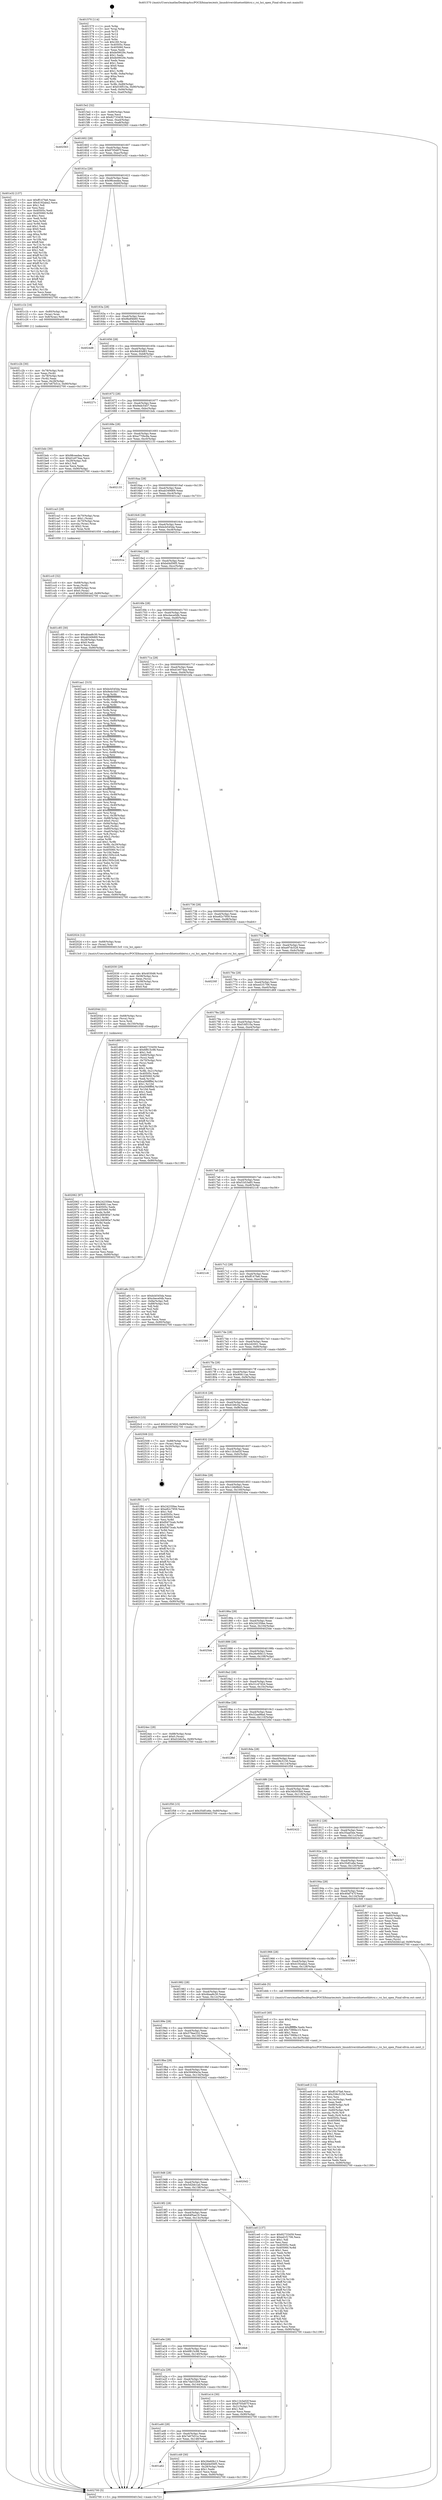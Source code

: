 digraph "0x401570" {
  label = "0x401570 (/mnt/c/Users/mathe/Desktop/tcc/POCII/binaries/extr_linuxdriversbluetoothbtrsi.c_rsi_hci_open_Final-ollvm.out::main(0))"
  labelloc = "t"
  node[shape=record]

  Entry [label="",width=0.3,height=0.3,shape=circle,fillcolor=black,style=filled]
  "0x4015e2" [label="{
     0x4015e2 [32]\l
     | [instrs]\l
     &nbsp;&nbsp;0x4015e2 \<+6\>: mov -0x90(%rbp),%eax\l
     &nbsp;&nbsp;0x4015e8 \<+2\>: mov %eax,%ecx\l
     &nbsp;&nbsp;0x4015ea \<+6\>: sub $0x82733459,%ecx\l
     &nbsp;&nbsp;0x4015f0 \<+6\>: mov %eax,-0xa4(%rbp)\l
     &nbsp;&nbsp;0x4015f6 \<+6\>: mov %ecx,-0xa8(%rbp)\l
     &nbsp;&nbsp;0x4015fc \<+6\>: je 0000000000402563 \<main+0xff3\>\l
  }"]
  "0x402563" [label="{
     0x402563\l
  }", style=dashed]
  "0x401602" [label="{
     0x401602 [28]\l
     | [instrs]\l
     &nbsp;&nbsp;0x401602 \<+5\>: jmp 0000000000401607 \<main+0x97\>\l
     &nbsp;&nbsp;0x401607 \<+6\>: mov -0xa4(%rbp),%eax\l
     &nbsp;&nbsp;0x40160d \<+5\>: sub $0x8705d07f,%eax\l
     &nbsp;&nbsp;0x401612 \<+6\>: mov %eax,-0xac(%rbp)\l
     &nbsp;&nbsp;0x401618 \<+6\>: je 0000000000401e32 \<main+0x8c2\>\l
  }"]
  Exit [label="",width=0.3,height=0.3,shape=circle,fillcolor=black,style=filled,peripheries=2]
  "0x401e32" [label="{
     0x401e32 [137]\l
     | [instrs]\l
     &nbsp;&nbsp;0x401e32 \<+5\>: mov $0xff147fa6,%eax\l
     &nbsp;&nbsp;0x401e37 \<+5\>: mov $0x4192aba2,%ecx\l
     &nbsp;&nbsp;0x401e3c \<+2\>: mov $0x1,%dl\l
     &nbsp;&nbsp;0x401e3e \<+2\>: xor %esi,%esi\l
     &nbsp;&nbsp;0x401e40 \<+7\>: mov 0x40505c,%edi\l
     &nbsp;&nbsp;0x401e47 \<+8\>: mov 0x405060,%r8d\l
     &nbsp;&nbsp;0x401e4f \<+3\>: sub $0x1,%esi\l
     &nbsp;&nbsp;0x401e52 \<+3\>: mov %edi,%r9d\l
     &nbsp;&nbsp;0x401e55 \<+3\>: add %esi,%r9d\l
     &nbsp;&nbsp;0x401e58 \<+4\>: imul %r9d,%edi\l
     &nbsp;&nbsp;0x401e5c \<+3\>: and $0x1,%edi\l
     &nbsp;&nbsp;0x401e5f \<+3\>: cmp $0x0,%edi\l
     &nbsp;&nbsp;0x401e62 \<+4\>: sete %r10b\l
     &nbsp;&nbsp;0x401e66 \<+4\>: cmp $0xa,%r8d\l
     &nbsp;&nbsp;0x401e6a \<+4\>: setl %r11b\l
     &nbsp;&nbsp;0x401e6e \<+3\>: mov %r10b,%bl\l
     &nbsp;&nbsp;0x401e71 \<+3\>: xor $0xff,%bl\l
     &nbsp;&nbsp;0x401e74 \<+3\>: mov %r11b,%r14b\l
     &nbsp;&nbsp;0x401e77 \<+4\>: xor $0xff,%r14b\l
     &nbsp;&nbsp;0x401e7b \<+3\>: xor $0x1,%dl\l
     &nbsp;&nbsp;0x401e7e \<+3\>: mov %bl,%r15b\l
     &nbsp;&nbsp;0x401e81 \<+4\>: and $0xff,%r15b\l
     &nbsp;&nbsp;0x401e85 \<+3\>: and %dl,%r10b\l
     &nbsp;&nbsp;0x401e88 \<+3\>: mov %r14b,%r12b\l
     &nbsp;&nbsp;0x401e8b \<+4\>: and $0xff,%r12b\l
     &nbsp;&nbsp;0x401e8f \<+3\>: and %dl,%r11b\l
     &nbsp;&nbsp;0x401e92 \<+3\>: or %r10b,%r15b\l
     &nbsp;&nbsp;0x401e95 \<+3\>: or %r11b,%r12b\l
     &nbsp;&nbsp;0x401e98 \<+3\>: xor %r12b,%r15b\l
     &nbsp;&nbsp;0x401e9b \<+3\>: or %r14b,%bl\l
     &nbsp;&nbsp;0x401e9e \<+3\>: xor $0xff,%bl\l
     &nbsp;&nbsp;0x401ea1 \<+3\>: or $0x1,%dl\l
     &nbsp;&nbsp;0x401ea4 \<+2\>: and %dl,%bl\l
     &nbsp;&nbsp;0x401ea6 \<+3\>: or %bl,%r15b\l
     &nbsp;&nbsp;0x401ea9 \<+4\>: test $0x1,%r15b\l
     &nbsp;&nbsp;0x401ead \<+3\>: cmovne %ecx,%eax\l
     &nbsp;&nbsp;0x401eb0 \<+6\>: mov %eax,-0x90(%rbp)\l
     &nbsp;&nbsp;0x401eb6 \<+5\>: jmp 0000000000402700 \<main+0x1190\>\l
  }"]
  "0x40161e" [label="{
     0x40161e [28]\l
     | [instrs]\l
     &nbsp;&nbsp;0x40161e \<+5\>: jmp 0000000000401623 \<main+0xb3\>\l
     &nbsp;&nbsp;0x401623 \<+6\>: mov -0xa4(%rbp),%eax\l
     &nbsp;&nbsp;0x401629 \<+5\>: sub $0x98ceedea,%eax\l
     &nbsp;&nbsp;0x40162e \<+6\>: mov %eax,-0xb0(%rbp)\l
     &nbsp;&nbsp;0x401634 \<+6\>: je 0000000000401c1b \<main+0x6ab\>\l
  }"]
  "0x402062" [label="{
     0x402062 [97]\l
     | [instrs]\l
     &nbsp;&nbsp;0x402062 \<+5\>: mov $0x24235fee,%eax\l
     &nbsp;&nbsp;0x402067 \<+5\>: mov $0x90811aa,%esi\l
     &nbsp;&nbsp;0x40206c \<+7\>: mov 0x40505c,%edx\l
     &nbsp;&nbsp;0x402073 \<+8\>: mov 0x405060,%r8d\l
     &nbsp;&nbsp;0x40207b \<+3\>: mov %edx,%r9d\l
     &nbsp;&nbsp;0x40207e \<+7\>: sub $0x268585e7,%r9d\l
     &nbsp;&nbsp;0x402085 \<+4\>: sub $0x1,%r9d\l
     &nbsp;&nbsp;0x402089 \<+7\>: add $0x268585e7,%r9d\l
     &nbsp;&nbsp;0x402090 \<+4\>: imul %r9d,%edx\l
     &nbsp;&nbsp;0x402094 \<+3\>: and $0x1,%edx\l
     &nbsp;&nbsp;0x402097 \<+3\>: cmp $0x0,%edx\l
     &nbsp;&nbsp;0x40209a \<+4\>: sete %r10b\l
     &nbsp;&nbsp;0x40209e \<+4\>: cmp $0xa,%r8d\l
     &nbsp;&nbsp;0x4020a2 \<+4\>: setl %r11b\l
     &nbsp;&nbsp;0x4020a6 \<+3\>: mov %r10b,%bl\l
     &nbsp;&nbsp;0x4020a9 \<+3\>: and %r11b,%bl\l
     &nbsp;&nbsp;0x4020ac \<+3\>: xor %r11b,%r10b\l
     &nbsp;&nbsp;0x4020af \<+3\>: or %r10b,%bl\l
     &nbsp;&nbsp;0x4020b2 \<+3\>: test $0x1,%bl\l
     &nbsp;&nbsp;0x4020b5 \<+3\>: cmovne %esi,%eax\l
     &nbsp;&nbsp;0x4020b8 \<+6\>: mov %eax,-0x90(%rbp)\l
     &nbsp;&nbsp;0x4020be \<+5\>: jmp 0000000000402700 \<main+0x1190\>\l
  }"]
  "0x401c1b" [label="{
     0x401c1b [16]\l
     | [instrs]\l
     &nbsp;&nbsp;0x401c1b \<+4\>: mov -0x80(%rbp),%rax\l
     &nbsp;&nbsp;0x401c1f \<+3\>: mov (%rax),%rax\l
     &nbsp;&nbsp;0x401c22 \<+4\>: mov 0x8(%rax),%rdi\l
     &nbsp;&nbsp;0x401c26 \<+5\>: call 0000000000401060 \<atoi@plt\>\l
     | [calls]\l
     &nbsp;&nbsp;0x401060 \{1\} (unknown)\l
  }"]
  "0x40163a" [label="{
     0x40163a [28]\l
     | [instrs]\l
     &nbsp;&nbsp;0x40163a \<+5\>: jmp 000000000040163f \<main+0xcf\>\l
     &nbsp;&nbsp;0x40163f \<+6\>: mov -0xa4(%rbp),%eax\l
     &nbsp;&nbsp;0x401645 \<+5\>: sub $0x9bdf4b60,%eax\l
     &nbsp;&nbsp;0x40164a \<+6\>: mov %eax,-0xb4(%rbp)\l
     &nbsp;&nbsp;0x401650 \<+6\>: je 00000000004024d8 \<main+0xf68\>\l
  }"]
  "0x40204d" [label="{
     0x40204d [21]\l
     | [instrs]\l
     &nbsp;&nbsp;0x40204d \<+4\>: mov -0x68(%rbp),%rcx\l
     &nbsp;&nbsp;0x402051 \<+3\>: mov (%rcx),%rcx\l
     &nbsp;&nbsp;0x402054 \<+3\>: mov %rcx,%rdi\l
     &nbsp;&nbsp;0x402057 \<+6\>: mov %eax,-0x150(%rbp)\l
     &nbsp;&nbsp;0x40205d \<+5\>: call 0000000000401030 \<free@plt\>\l
     | [calls]\l
     &nbsp;&nbsp;0x401030 \{1\} (unknown)\l
  }"]
  "0x4024d8" [label="{
     0x4024d8\l
  }", style=dashed]
  "0x401656" [label="{
     0x401656 [28]\l
     | [instrs]\l
     &nbsp;&nbsp;0x401656 \<+5\>: jmp 000000000040165b \<main+0xeb\>\l
     &nbsp;&nbsp;0x40165b \<+6\>: mov -0xa4(%rbp),%eax\l
     &nbsp;&nbsp;0x401661 \<+5\>: sub $0x9dc83d83,%eax\l
     &nbsp;&nbsp;0x401666 \<+6\>: mov %eax,-0xb8(%rbp)\l
     &nbsp;&nbsp;0x40166c \<+6\>: je 000000000040227c \<main+0xd0c\>\l
  }"]
  "0x402030" [label="{
     0x402030 [29]\l
     | [instrs]\l
     &nbsp;&nbsp;0x402030 \<+10\>: movabs $0x4030d6,%rdi\l
     &nbsp;&nbsp;0x40203a \<+4\>: mov -0x58(%rbp),%rcx\l
     &nbsp;&nbsp;0x40203e \<+2\>: mov %eax,(%rcx)\l
     &nbsp;&nbsp;0x402040 \<+4\>: mov -0x58(%rbp),%rcx\l
     &nbsp;&nbsp;0x402044 \<+2\>: mov (%rcx),%esi\l
     &nbsp;&nbsp;0x402046 \<+2\>: mov $0x0,%al\l
     &nbsp;&nbsp;0x402048 \<+5\>: call 0000000000401040 \<printf@plt\>\l
     | [calls]\l
     &nbsp;&nbsp;0x401040 \{1\} (unknown)\l
  }"]
  "0x40227c" [label="{
     0x40227c\l
  }", style=dashed]
  "0x401672" [label="{
     0x401672 [28]\l
     | [instrs]\l
     &nbsp;&nbsp;0x401672 \<+5\>: jmp 0000000000401677 \<main+0x107\>\l
     &nbsp;&nbsp;0x401677 \<+6\>: mov -0xa4(%rbp),%eax\l
     &nbsp;&nbsp;0x40167d \<+5\>: sub $0x9edc5457,%eax\l
     &nbsp;&nbsp;0x401682 \<+6\>: mov %eax,-0xbc(%rbp)\l
     &nbsp;&nbsp;0x401688 \<+6\>: je 0000000000401bdc \<main+0x66c\>\l
  }"]
  "0x401ee8" [label="{
     0x401ee8 [112]\l
     | [instrs]\l
     &nbsp;&nbsp;0x401ee8 \<+5\>: mov $0xff147fa6,%ecx\l
     &nbsp;&nbsp;0x401eed \<+5\>: mov $0x338c5150,%edx\l
     &nbsp;&nbsp;0x401ef2 \<+2\>: xor %esi,%esi\l
     &nbsp;&nbsp;0x401ef4 \<+6\>: mov -0x14c(%rbp),%edi\l
     &nbsp;&nbsp;0x401efa \<+3\>: imul %eax,%edi\l
     &nbsp;&nbsp;0x401efd \<+4\>: mov -0x68(%rbp),%r8\l
     &nbsp;&nbsp;0x401f01 \<+3\>: mov (%r8),%r8\l
     &nbsp;&nbsp;0x401f04 \<+4\>: mov -0x60(%rbp),%r9\l
     &nbsp;&nbsp;0x401f08 \<+3\>: movslq (%r9),%r9\l
     &nbsp;&nbsp;0x401f0b \<+4\>: mov %edi,(%r8,%r9,4)\l
     &nbsp;&nbsp;0x401f0f \<+7\>: mov 0x40505c,%eax\l
     &nbsp;&nbsp;0x401f16 \<+7\>: mov 0x405060,%edi\l
     &nbsp;&nbsp;0x401f1d \<+3\>: sub $0x1,%esi\l
     &nbsp;&nbsp;0x401f20 \<+3\>: mov %eax,%r10d\l
     &nbsp;&nbsp;0x401f23 \<+3\>: add %esi,%r10d\l
     &nbsp;&nbsp;0x401f26 \<+4\>: imul %r10d,%eax\l
     &nbsp;&nbsp;0x401f2a \<+3\>: and $0x1,%eax\l
     &nbsp;&nbsp;0x401f2d \<+3\>: cmp $0x0,%eax\l
     &nbsp;&nbsp;0x401f30 \<+4\>: sete %r11b\l
     &nbsp;&nbsp;0x401f34 \<+3\>: cmp $0xa,%edi\l
     &nbsp;&nbsp;0x401f37 \<+3\>: setl %bl\l
     &nbsp;&nbsp;0x401f3a \<+3\>: mov %r11b,%r14b\l
     &nbsp;&nbsp;0x401f3d \<+3\>: and %bl,%r14b\l
     &nbsp;&nbsp;0x401f40 \<+3\>: xor %bl,%r11b\l
     &nbsp;&nbsp;0x401f43 \<+3\>: or %r11b,%r14b\l
     &nbsp;&nbsp;0x401f46 \<+4\>: test $0x1,%r14b\l
     &nbsp;&nbsp;0x401f4a \<+3\>: cmovne %edx,%ecx\l
     &nbsp;&nbsp;0x401f4d \<+6\>: mov %ecx,-0x90(%rbp)\l
     &nbsp;&nbsp;0x401f53 \<+5\>: jmp 0000000000402700 \<main+0x1190\>\l
  }"]
  "0x401bdc" [label="{
     0x401bdc [30]\l
     | [instrs]\l
     &nbsp;&nbsp;0x401bdc \<+5\>: mov $0x98ceedea,%eax\l
     &nbsp;&nbsp;0x401be1 \<+5\>: mov $0xd1e074aa,%ecx\l
     &nbsp;&nbsp;0x401be6 \<+3\>: mov -0x29(%rbp),%dl\l
     &nbsp;&nbsp;0x401be9 \<+3\>: test $0x1,%dl\l
     &nbsp;&nbsp;0x401bec \<+3\>: cmovne %ecx,%eax\l
     &nbsp;&nbsp;0x401bef \<+6\>: mov %eax,-0x90(%rbp)\l
     &nbsp;&nbsp;0x401bf5 \<+5\>: jmp 0000000000402700 \<main+0x1190\>\l
  }"]
  "0x40168e" [label="{
     0x40168e [28]\l
     | [instrs]\l
     &nbsp;&nbsp;0x40168e \<+5\>: jmp 0000000000401693 \<main+0x123\>\l
     &nbsp;&nbsp;0x401693 \<+6\>: mov -0xa4(%rbp),%eax\l
     &nbsp;&nbsp;0x401699 \<+5\>: sub $0xa770bc8a,%eax\l
     &nbsp;&nbsp;0x40169e \<+6\>: mov %eax,-0xc0(%rbp)\l
     &nbsp;&nbsp;0x4016a4 \<+6\>: je 0000000000402133 \<main+0xbc3\>\l
  }"]
  "0x401ec0" [label="{
     0x401ec0 [40]\l
     | [instrs]\l
     &nbsp;&nbsp;0x401ec0 \<+5\>: mov $0x2,%ecx\l
     &nbsp;&nbsp;0x401ec5 \<+1\>: cltd\l
     &nbsp;&nbsp;0x401ec6 \<+2\>: idiv %ecx\l
     &nbsp;&nbsp;0x401ec8 \<+6\>: imul $0xfffffffe,%edx,%ecx\l
     &nbsp;&nbsp;0x401ece \<+6\>: add $0x7390bc15,%ecx\l
     &nbsp;&nbsp;0x401ed4 \<+3\>: add $0x1,%ecx\l
     &nbsp;&nbsp;0x401ed7 \<+6\>: sub $0x7390bc15,%ecx\l
     &nbsp;&nbsp;0x401edd \<+6\>: mov %ecx,-0x14c(%rbp)\l
     &nbsp;&nbsp;0x401ee3 \<+5\>: call 0000000000401160 \<next_i\>\l
     | [calls]\l
     &nbsp;&nbsp;0x401160 \{1\} (/mnt/c/Users/mathe/Desktop/tcc/POCII/binaries/extr_linuxdriversbluetoothbtrsi.c_rsi_hci_open_Final-ollvm.out::next_i)\l
  }"]
  "0x402133" [label="{
     0x402133\l
  }", style=dashed]
  "0x4016aa" [label="{
     0x4016aa [28]\l
     | [instrs]\l
     &nbsp;&nbsp;0x4016aa \<+5\>: jmp 00000000004016af \<main+0x13f\>\l
     &nbsp;&nbsp;0x4016af \<+6\>: mov -0xa4(%rbp),%eax\l
     &nbsp;&nbsp;0x4016b5 \<+5\>: sub $0xab349d69,%eax\l
     &nbsp;&nbsp;0x4016ba \<+6\>: mov %eax,-0xc4(%rbp)\l
     &nbsp;&nbsp;0x4016c0 \<+6\>: je 0000000000401ca3 \<main+0x733\>\l
  }"]
  "0x401cc0" [label="{
     0x401cc0 [32]\l
     | [instrs]\l
     &nbsp;&nbsp;0x401cc0 \<+4\>: mov -0x68(%rbp),%rdi\l
     &nbsp;&nbsp;0x401cc4 \<+3\>: mov %rax,(%rdi)\l
     &nbsp;&nbsp;0x401cc7 \<+4\>: mov -0x60(%rbp),%rax\l
     &nbsp;&nbsp;0x401ccb \<+6\>: movl $0x0,(%rax)\l
     &nbsp;&nbsp;0x401cd1 \<+10\>: movl $0x5d2bb1ad,-0x90(%rbp)\l
     &nbsp;&nbsp;0x401cdb \<+5\>: jmp 0000000000402700 \<main+0x1190\>\l
  }"]
  "0x401ca3" [label="{
     0x401ca3 [29]\l
     | [instrs]\l
     &nbsp;&nbsp;0x401ca3 \<+4\>: mov -0x70(%rbp),%rax\l
     &nbsp;&nbsp;0x401ca7 \<+6\>: movl $0x1,(%rax)\l
     &nbsp;&nbsp;0x401cad \<+4\>: mov -0x70(%rbp),%rax\l
     &nbsp;&nbsp;0x401cb1 \<+3\>: movslq (%rax),%rax\l
     &nbsp;&nbsp;0x401cb4 \<+4\>: shl $0x2,%rax\l
     &nbsp;&nbsp;0x401cb8 \<+3\>: mov %rax,%rdi\l
     &nbsp;&nbsp;0x401cbb \<+5\>: call 0000000000401050 \<malloc@plt\>\l
     | [calls]\l
     &nbsp;&nbsp;0x401050 \{1\} (unknown)\l
  }"]
  "0x4016c6" [label="{
     0x4016c6 [28]\l
     | [instrs]\l
     &nbsp;&nbsp;0x4016c6 \<+5\>: jmp 00000000004016cb \<main+0x15b\>\l
     &nbsp;&nbsp;0x4016cb \<+6\>: mov -0xa4(%rbp),%eax\l
     &nbsp;&nbsp;0x4016d1 \<+5\>: sub $0xbcb545da,%eax\l
     &nbsp;&nbsp;0x4016d6 \<+6\>: mov %eax,-0xc8(%rbp)\l
     &nbsp;&nbsp;0x4016dc \<+6\>: je 000000000040251e \<main+0xfae\>\l
  }"]
  "0x401a62" [label="{
     0x401a62\l
  }", style=dashed]
  "0x40251e" [label="{
     0x40251e\l
  }", style=dashed]
  "0x4016e2" [label="{
     0x4016e2 [28]\l
     | [instrs]\l
     &nbsp;&nbsp;0x4016e2 \<+5\>: jmp 00000000004016e7 \<main+0x177\>\l
     &nbsp;&nbsp;0x4016e7 \<+6\>: mov -0xa4(%rbp),%eax\l
     &nbsp;&nbsp;0x4016ed \<+5\>: sub $0xbd4d56f5,%eax\l
     &nbsp;&nbsp;0x4016f2 \<+6\>: mov %eax,-0xcc(%rbp)\l
     &nbsp;&nbsp;0x4016f8 \<+6\>: je 0000000000401c85 \<main+0x715\>\l
  }"]
  "0x401c49" [label="{
     0x401c49 [30]\l
     | [instrs]\l
     &nbsp;&nbsp;0x401c49 \<+5\>: mov $0x26e60b13,%eax\l
     &nbsp;&nbsp;0x401c4e \<+5\>: mov $0xbd4d56f5,%ecx\l
     &nbsp;&nbsp;0x401c53 \<+3\>: mov -0x28(%rbp),%edx\l
     &nbsp;&nbsp;0x401c56 \<+3\>: cmp $0x1,%edx\l
     &nbsp;&nbsp;0x401c59 \<+3\>: cmovl %ecx,%eax\l
     &nbsp;&nbsp;0x401c5c \<+6\>: mov %eax,-0x90(%rbp)\l
     &nbsp;&nbsp;0x401c62 \<+5\>: jmp 0000000000402700 \<main+0x1190\>\l
  }"]
  "0x401c85" [label="{
     0x401c85 [30]\l
     | [instrs]\l
     &nbsp;&nbsp;0x401c85 \<+5\>: mov $0x4baa8c30,%eax\l
     &nbsp;&nbsp;0x401c8a \<+5\>: mov $0xab349d69,%ecx\l
     &nbsp;&nbsp;0x401c8f \<+3\>: mov -0x28(%rbp),%edx\l
     &nbsp;&nbsp;0x401c92 \<+3\>: cmp $0x0,%edx\l
     &nbsp;&nbsp;0x401c95 \<+3\>: cmove %ecx,%eax\l
     &nbsp;&nbsp;0x401c98 \<+6\>: mov %eax,-0x90(%rbp)\l
     &nbsp;&nbsp;0x401c9e \<+5\>: jmp 0000000000402700 \<main+0x1190\>\l
  }"]
  "0x4016fe" [label="{
     0x4016fe [28]\l
     | [instrs]\l
     &nbsp;&nbsp;0x4016fe \<+5\>: jmp 0000000000401703 \<main+0x193\>\l
     &nbsp;&nbsp;0x401703 \<+6\>: mov -0xa4(%rbp),%eax\l
     &nbsp;&nbsp;0x401709 \<+5\>: sub $0xcbece0db,%eax\l
     &nbsp;&nbsp;0x40170e \<+6\>: mov %eax,-0xd0(%rbp)\l
     &nbsp;&nbsp;0x401714 \<+6\>: je 0000000000401aa1 \<main+0x531\>\l
  }"]
  "0x401a46" [label="{
     0x401a46 [28]\l
     | [instrs]\l
     &nbsp;&nbsp;0x401a46 \<+5\>: jmp 0000000000401a4b \<main+0x4db\>\l
     &nbsp;&nbsp;0x401a4b \<+6\>: mov -0xa4(%rbp),%eax\l
     &nbsp;&nbsp;0x401a51 \<+5\>: sub $0x7e67b51e,%eax\l
     &nbsp;&nbsp;0x401a56 \<+6\>: mov %eax,-0x148(%rbp)\l
     &nbsp;&nbsp;0x401a5c \<+6\>: je 0000000000401c49 \<main+0x6d9\>\l
  }"]
  "0x401aa1" [label="{
     0x401aa1 [315]\l
     | [instrs]\l
     &nbsp;&nbsp;0x401aa1 \<+5\>: mov $0xbcb545da,%eax\l
     &nbsp;&nbsp;0x401aa6 \<+5\>: mov $0x9edc5457,%ecx\l
     &nbsp;&nbsp;0x401aab \<+3\>: mov %rsp,%rdx\l
     &nbsp;&nbsp;0x401aae \<+4\>: add $0xfffffffffffffff0,%rdx\l
     &nbsp;&nbsp;0x401ab2 \<+3\>: mov %rdx,%rsp\l
     &nbsp;&nbsp;0x401ab5 \<+7\>: mov %rdx,-0x88(%rbp)\l
     &nbsp;&nbsp;0x401abc \<+3\>: mov %rsp,%rdx\l
     &nbsp;&nbsp;0x401abf \<+4\>: add $0xfffffffffffffff0,%rdx\l
     &nbsp;&nbsp;0x401ac3 \<+3\>: mov %rdx,%rsp\l
     &nbsp;&nbsp;0x401ac6 \<+3\>: mov %rsp,%rsi\l
     &nbsp;&nbsp;0x401ac9 \<+4\>: add $0xfffffffffffffff0,%rsi\l
     &nbsp;&nbsp;0x401acd \<+3\>: mov %rsi,%rsp\l
     &nbsp;&nbsp;0x401ad0 \<+4\>: mov %rsi,-0x80(%rbp)\l
     &nbsp;&nbsp;0x401ad4 \<+3\>: mov %rsp,%rsi\l
     &nbsp;&nbsp;0x401ad7 \<+4\>: add $0xfffffffffffffff0,%rsi\l
     &nbsp;&nbsp;0x401adb \<+3\>: mov %rsi,%rsp\l
     &nbsp;&nbsp;0x401ade \<+4\>: mov %rsi,-0x78(%rbp)\l
     &nbsp;&nbsp;0x401ae2 \<+3\>: mov %rsp,%rsi\l
     &nbsp;&nbsp;0x401ae5 \<+4\>: add $0xfffffffffffffff0,%rsi\l
     &nbsp;&nbsp;0x401ae9 \<+3\>: mov %rsi,%rsp\l
     &nbsp;&nbsp;0x401aec \<+4\>: mov %rsi,-0x70(%rbp)\l
     &nbsp;&nbsp;0x401af0 \<+3\>: mov %rsp,%rsi\l
     &nbsp;&nbsp;0x401af3 \<+4\>: add $0xfffffffffffffff0,%rsi\l
     &nbsp;&nbsp;0x401af7 \<+3\>: mov %rsi,%rsp\l
     &nbsp;&nbsp;0x401afa \<+4\>: mov %rsi,-0x68(%rbp)\l
     &nbsp;&nbsp;0x401afe \<+3\>: mov %rsp,%rsi\l
     &nbsp;&nbsp;0x401b01 \<+4\>: add $0xfffffffffffffff0,%rsi\l
     &nbsp;&nbsp;0x401b05 \<+3\>: mov %rsi,%rsp\l
     &nbsp;&nbsp;0x401b08 \<+4\>: mov %rsi,-0x60(%rbp)\l
     &nbsp;&nbsp;0x401b0c \<+3\>: mov %rsp,%rsi\l
     &nbsp;&nbsp;0x401b0f \<+4\>: add $0xfffffffffffffff0,%rsi\l
     &nbsp;&nbsp;0x401b13 \<+3\>: mov %rsi,%rsp\l
     &nbsp;&nbsp;0x401b16 \<+4\>: mov %rsi,-0x58(%rbp)\l
     &nbsp;&nbsp;0x401b1a \<+3\>: mov %rsp,%rsi\l
     &nbsp;&nbsp;0x401b1d \<+4\>: add $0xfffffffffffffff0,%rsi\l
     &nbsp;&nbsp;0x401b21 \<+3\>: mov %rsi,%rsp\l
     &nbsp;&nbsp;0x401b24 \<+4\>: mov %rsi,-0x50(%rbp)\l
     &nbsp;&nbsp;0x401b28 \<+3\>: mov %rsp,%rsi\l
     &nbsp;&nbsp;0x401b2b \<+4\>: add $0xfffffffffffffff0,%rsi\l
     &nbsp;&nbsp;0x401b2f \<+3\>: mov %rsi,%rsp\l
     &nbsp;&nbsp;0x401b32 \<+4\>: mov %rsi,-0x48(%rbp)\l
     &nbsp;&nbsp;0x401b36 \<+3\>: mov %rsp,%rsi\l
     &nbsp;&nbsp;0x401b39 \<+4\>: add $0xfffffffffffffff0,%rsi\l
     &nbsp;&nbsp;0x401b3d \<+3\>: mov %rsi,%rsp\l
     &nbsp;&nbsp;0x401b40 \<+4\>: mov %rsi,-0x40(%rbp)\l
     &nbsp;&nbsp;0x401b44 \<+3\>: mov %rsp,%rsi\l
     &nbsp;&nbsp;0x401b47 \<+4\>: add $0xfffffffffffffff0,%rsi\l
     &nbsp;&nbsp;0x401b4b \<+3\>: mov %rsi,%rsp\l
     &nbsp;&nbsp;0x401b4e \<+4\>: mov %rsi,-0x38(%rbp)\l
     &nbsp;&nbsp;0x401b52 \<+7\>: mov -0x88(%rbp),%rsi\l
     &nbsp;&nbsp;0x401b59 \<+6\>: movl $0x0,(%rsi)\l
     &nbsp;&nbsp;0x401b5f \<+6\>: mov -0x94(%rbp),%edi\l
     &nbsp;&nbsp;0x401b65 \<+2\>: mov %edi,(%rdx)\l
     &nbsp;&nbsp;0x401b67 \<+4\>: mov -0x80(%rbp),%rsi\l
     &nbsp;&nbsp;0x401b6b \<+7\>: mov -0xa0(%rbp),%r8\l
     &nbsp;&nbsp;0x401b72 \<+3\>: mov %r8,(%rsi)\l
     &nbsp;&nbsp;0x401b75 \<+3\>: cmpl $0x2,(%rdx)\l
     &nbsp;&nbsp;0x401b78 \<+4\>: setne %r9b\l
     &nbsp;&nbsp;0x401b7c \<+4\>: and $0x1,%r9b\l
     &nbsp;&nbsp;0x401b80 \<+4\>: mov %r9b,-0x29(%rbp)\l
     &nbsp;&nbsp;0x401b84 \<+8\>: mov 0x40505c,%r10d\l
     &nbsp;&nbsp;0x401b8c \<+8\>: mov 0x405060,%r11d\l
     &nbsp;&nbsp;0x401b94 \<+3\>: mov %r10d,%ebx\l
     &nbsp;&nbsp;0x401b97 \<+6\>: add $0x1505c2c6,%ebx\l
     &nbsp;&nbsp;0x401b9d \<+3\>: sub $0x1,%ebx\l
     &nbsp;&nbsp;0x401ba0 \<+6\>: sub $0x1505c2c6,%ebx\l
     &nbsp;&nbsp;0x401ba6 \<+4\>: imul %ebx,%r10d\l
     &nbsp;&nbsp;0x401baa \<+4\>: and $0x1,%r10d\l
     &nbsp;&nbsp;0x401bae \<+4\>: cmp $0x0,%r10d\l
     &nbsp;&nbsp;0x401bb2 \<+4\>: sete %r9b\l
     &nbsp;&nbsp;0x401bb6 \<+4\>: cmp $0xa,%r11d\l
     &nbsp;&nbsp;0x401bba \<+4\>: setl %r14b\l
     &nbsp;&nbsp;0x401bbe \<+3\>: mov %r9b,%r15b\l
     &nbsp;&nbsp;0x401bc1 \<+3\>: and %r14b,%r15b\l
     &nbsp;&nbsp;0x401bc4 \<+3\>: xor %r14b,%r9b\l
     &nbsp;&nbsp;0x401bc7 \<+3\>: or %r9b,%r15b\l
     &nbsp;&nbsp;0x401bca \<+4\>: test $0x1,%r15b\l
     &nbsp;&nbsp;0x401bce \<+3\>: cmovne %ecx,%eax\l
     &nbsp;&nbsp;0x401bd1 \<+6\>: mov %eax,-0x90(%rbp)\l
     &nbsp;&nbsp;0x401bd7 \<+5\>: jmp 0000000000402700 \<main+0x1190\>\l
  }"]
  "0x40171a" [label="{
     0x40171a [28]\l
     | [instrs]\l
     &nbsp;&nbsp;0x40171a \<+5\>: jmp 000000000040171f \<main+0x1af\>\l
     &nbsp;&nbsp;0x40171f \<+6\>: mov -0xa4(%rbp),%eax\l
     &nbsp;&nbsp;0x401725 \<+5\>: sub $0xd1e074aa,%eax\l
     &nbsp;&nbsp;0x40172a \<+6\>: mov %eax,-0xd4(%rbp)\l
     &nbsp;&nbsp;0x401730 \<+6\>: je 0000000000401bfa \<main+0x68a\>\l
  }"]
  "0x40262b" [label="{
     0x40262b\l
  }", style=dashed]
  "0x401bfa" [label="{
     0x401bfa\l
  }", style=dashed]
  "0x401736" [label="{
     0x401736 [28]\l
     | [instrs]\l
     &nbsp;&nbsp;0x401736 \<+5\>: jmp 000000000040173b \<main+0x1cb\>\l
     &nbsp;&nbsp;0x40173b \<+6\>: mov -0xa4(%rbp),%eax\l
     &nbsp;&nbsp;0x401741 \<+5\>: sub $0xe82c7959,%eax\l
     &nbsp;&nbsp;0x401746 \<+6\>: mov %eax,-0xd8(%rbp)\l
     &nbsp;&nbsp;0x40174c \<+6\>: je 0000000000402024 \<main+0xab4\>\l
  }"]
  "0x401a2a" [label="{
     0x401a2a [28]\l
     | [instrs]\l
     &nbsp;&nbsp;0x401a2a \<+5\>: jmp 0000000000401a2f \<main+0x4bf\>\l
     &nbsp;&nbsp;0x401a2f \<+6\>: mov -0xa4(%rbp),%eax\l
     &nbsp;&nbsp;0x401a35 \<+5\>: sub $0x7da532b9,%eax\l
     &nbsp;&nbsp;0x401a3a \<+6\>: mov %eax,-0x144(%rbp)\l
     &nbsp;&nbsp;0x401a40 \<+6\>: je 000000000040262b \<main+0x10bb\>\l
  }"]
  "0x402024" [label="{
     0x402024 [12]\l
     | [instrs]\l
     &nbsp;&nbsp;0x402024 \<+4\>: mov -0x68(%rbp),%rax\l
     &nbsp;&nbsp;0x402028 \<+3\>: mov (%rax),%rdi\l
     &nbsp;&nbsp;0x40202b \<+5\>: call 00000000004013c0 \<rsi_hci_open\>\l
     | [calls]\l
     &nbsp;&nbsp;0x4013c0 \{1\} (/mnt/c/Users/mathe/Desktop/tcc/POCII/binaries/extr_linuxdriversbluetoothbtrsi.c_rsi_hci_open_Final-ollvm.out::rsi_hci_open)\l
  }"]
  "0x401752" [label="{
     0x401752 [28]\l
     | [instrs]\l
     &nbsp;&nbsp;0x401752 \<+5\>: jmp 0000000000401757 \<main+0x1e7\>\l
     &nbsp;&nbsp;0x401757 \<+6\>: mov -0xa4(%rbp),%eax\l
     &nbsp;&nbsp;0x40175d \<+5\>: sub $0xe97dc528,%eax\l
     &nbsp;&nbsp;0x401762 \<+6\>: mov %eax,-0xdc(%rbp)\l
     &nbsp;&nbsp;0x401768 \<+6\>: je 000000000040230f \<main+0xd9f\>\l
  }"]
  "0x401e14" [label="{
     0x401e14 [30]\l
     | [instrs]\l
     &nbsp;&nbsp;0x401e14 \<+5\>: mov $0x11b3a02f,%eax\l
     &nbsp;&nbsp;0x401e19 \<+5\>: mov $0x8705d07f,%ecx\l
     &nbsp;&nbsp;0x401e1e \<+3\>: mov -0x21(%rbp),%dl\l
     &nbsp;&nbsp;0x401e21 \<+3\>: test $0x1,%dl\l
     &nbsp;&nbsp;0x401e24 \<+3\>: cmovne %ecx,%eax\l
     &nbsp;&nbsp;0x401e27 \<+6\>: mov %eax,-0x90(%rbp)\l
     &nbsp;&nbsp;0x401e2d \<+5\>: jmp 0000000000402700 \<main+0x1190\>\l
  }"]
  "0x40230f" [label="{
     0x40230f\l
  }", style=dashed]
  "0x40176e" [label="{
     0x40176e [28]\l
     | [instrs]\l
     &nbsp;&nbsp;0x40176e \<+5\>: jmp 0000000000401773 \<main+0x203\>\l
     &nbsp;&nbsp;0x401773 \<+6\>: mov -0xa4(%rbp),%eax\l
     &nbsp;&nbsp;0x401779 \<+5\>: sub $0xed1f1706,%eax\l
     &nbsp;&nbsp;0x40177e \<+6\>: mov %eax,-0xe0(%rbp)\l
     &nbsp;&nbsp;0x401784 \<+6\>: je 0000000000401d69 \<main+0x7f9\>\l
  }"]
  "0x401a0e" [label="{
     0x401a0e [28]\l
     | [instrs]\l
     &nbsp;&nbsp;0x401a0e \<+5\>: jmp 0000000000401a13 \<main+0x4a3\>\l
     &nbsp;&nbsp;0x401a13 \<+6\>: mov -0xa4(%rbp),%eax\l
     &nbsp;&nbsp;0x401a19 \<+5\>: sub $0x6f815c98,%eax\l
     &nbsp;&nbsp;0x401a1e \<+6\>: mov %eax,-0x140(%rbp)\l
     &nbsp;&nbsp;0x401a24 \<+6\>: je 0000000000401e14 \<main+0x8a4\>\l
  }"]
  "0x401d69" [label="{
     0x401d69 [171]\l
     | [instrs]\l
     &nbsp;&nbsp;0x401d69 \<+5\>: mov $0x82733459,%eax\l
     &nbsp;&nbsp;0x401d6e \<+5\>: mov $0x6f815c98,%ecx\l
     &nbsp;&nbsp;0x401d73 \<+2\>: mov $0x1,%dl\l
     &nbsp;&nbsp;0x401d75 \<+4\>: mov -0x60(%rbp),%rsi\l
     &nbsp;&nbsp;0x401d79 \<+2\>: mov (%rsi),%edi\l
     &nbsp;&nbsp;0x401d7b \<+4\>: mov -0x70(%rbp),%rsi\l
     &nbsp;&nbsp;0x401d7f \<+2\>: cmp (%rsi),%edi\l
     &nbsp;&nbsp;0x401d81 \<+4\>: setl %r8b\l
     &nbsp;&nbsp;0x401d85 \<+4\>: and $0x1,%r8b\l
     &nbsp;&nbsp;0x401d89 \<+4\>: mov %r8b,-0x21(%rbp)\l
     &nbsp;&nbsp;0x401d8d \<+7\>: mov 0x40505c,%edi\l
     &nbsp;&nbsp;0x401d94 \<+8\>: mov 0x405060,%r9d\l
     &nbsp;&nbsp;0x401d9c \<+3\>: mov %edi,%r10d\l
     &nbsp;&nbsp;0x401d9f \<+7\>: sub $0xa568ff9d,%r10d\l
     &nbsp;&nbsp;0x401da6 \<+4\>: sub $0x1,%r10d\l
     &nbsp;&nbsp;0x401daa \<+7\>: add $0xa568ff9d,%r10d\l
     &nbsp;&nbsp;0x401db1 \<+4\>: imul %r10d,%edi\l
     &nbsp;&nbsp;0x401db5 \<+3\>: and $0x1,%edi\l
     &nbsp;&nbsp;0x401db8 \<+3\>: cmp $0x0,%edi\l
     &nbsp;&nbsp;0x401dbb \<+4\>: sete %r8b\l
     &nbsp;&nbsp;0x401dbf \<+4\>: cmp $0xa,%r9d\l
     &nbsp;&nbsp;0x401dc3 \<+4\>: setl %r11b\l
     &nbsp;&nbsp;0x401dc7 \<+3\>: mov %r8b,%bl\l
     &nbsp;&nbsp;0x401dca \<+3\>: xor $0xff,%bl\l
     &nbsp;&nbsp;0x401dcd \<+3\>: mov %r11b,%r14b\l
     &nbsp;&nbsp;0x401dd0 \<+4\>: xor $0xff,%r14b\l
     &nbsp;&nbsp;0x401dd4 \<+3\>: xor $0x1,%dl\l
     &nbsp;&nbsp;0x401dd7 \<+3\>: mov %bl,%r15b\l
     &nbsp;&nbsp;0x401dda \<+4\>: and $0xff,%r15b\l
     &nbsp;&nbsp;0x401dde \<+3\>: and %dl,%r8b\l
     &nbsp;&nbsp;0x401de1 \<+3\>: mov %r14b,%r12b\l
     &nbsp;&nbsp;0x401de4 \<+4\>: and $0xff,%r12b\l
     &nbsp;&nbsp;0x401de8 \<+3\>: and %dl,%r11b\l
     &nbsp;&nbsp;0x401deb \<+3\>: or %r8b,%r15b\l
     &nbsp;&nbsp;0x401dee \<+3\>: or %r11b,%r12b\l
     &nbsp;&nbsp;0x401df1 \<+3\>: xor %r12b,%r15b\l
     &nbsp;&nbsp;0x401df4 \<+3\>: or %r14b,%bl\l
     &nbsp;&nbsp;0x401df7 \<+3\>: xor $0xff,%bl\l
     &nbsp;&nbsp;0x401dfa \<+3\>: or $0x1,%dl\l
     &nbsp;&nbsp;0x401dfd \<+2\>: and %dl,%bl\l
     &nbsp;&nbsp;0x401dff \<+3\>: or %bl,%r15b\l
     &nbsp;&nbsp;0x401e02 \<+4\>: test $0x1,%r15b\l
     &nbsp;&nbsp;0x401e06 \<+3\>: cmovne %ecx,%eax\l
     &nbsp;&nbsp;0x401e09 \<+6\>: mov %eax,-0x90(%rbp)\l
     &nbsp;&nbsp;0x401e0f \<+5\>: jmp 0000000000402700 \<main+0x1190\>\l
  }"]
  "0x40178a" [label="{
     0x40178a [28]\l
     | [instrs]\l
     &nbsp;&nbsp;0x40178a \<+5\>: jmp 000000000040178f \<main+0x21f\>\l
     &nbsp;&nbsp;0x40178f \<+6\>: mov -0xa4(%rbp),%eax\l
     &nbsp;&nbsp;0x401795 \<+5\>: sub $0xf16f510a,%eax\l
     &nbsp;&nbsp;0x40179a \<+6\>: mov %eax,-0xe4(%rbp)\l
     &nbsp;&nbsp;0x4017a0 \<+6\>: je 0000000000401a6c \<main+0x4fc\>\l
  }"]
  "0x4026b8" [label="{
     0x4026b8\l
  }", style=dashed]
  "0x401a6c" [label="{
     0x401a6c [53]\l
     | [instrs]\l
     &nbsp;&nbsp;0x401a6c \<+5\>: mov $0xbcb545da,%eax\l
     &nbsp;&nbsp;0x401a71 \<+5\>: mov $0xcbece0db,%ecx\l
     &nbsp;&nbsp;0x401a76 \<+6\>: mov -0x8a(%rbp),%dl\l
     &nbsp;&nbsp;0x401a7c \<+7\>: mov -0x89(%rbp),%sil\l
     &nbsp;&nbsp;0x401a83 \<+3\>: mov %dl,%dil\l
     &nbsp;&nbsp;0x401a86 \<+3\>: and %sil,%dil\l
     &nbsp;&nbsp;0x401a89 \<+3\>: xor %sil,%dl\l
     &nbsp;&nbsp;0x401a8c \<+3\>: or %dl,%dil\l
     &nbsp;&nbsp;0x401a8f \<+4\>: test $0x1,%dil\l
     &nbsp;&nbsp;0x401a93 \<+3\>: cmovne %ecx,%eax\l
     &nbsp;&nbsp;0x401a96 \<+6\>: mov %eax,-0x90(%rbp)\l
     &nbsp;&nbsp;0x401a9c \<+5\>: jmp 0000000000402700 \<main+0x1190\>\l
  }"]
  "0x4017a6" [label="{
     0x4017a6 [28]\l
     | [instrs]\l
     &nbsp;&nbsp;0x4017a6 \<+5\>: jmp 00000000004017ab \<main+0x23b\>\l
     &nbsp;&nbsp;0x4017ab \<+6\>: mov -0xa4(%rbp),%eax\l
     &nbsp;&nbsp;0x4017b1 \<+5\>: sub $0xf1b53a85,%eax\l
     &nbsp;&nbsp;0x4017b6 \<+6\>: mov %eax,-0xe8(%rbp)\l
     &nbsp;&nbsp;0x4017bc \<+6\>: je 00000000004021c6 \<main+0xc56\>\l
  }"]
  "0x402700" [label="{
     0x402700 [5]\l
     | [instrs]\l
     &nbsp;&nbsp;0x402700 \<+5\>: jmp 00000000004015e2 \<main+0x72\>\l
  }"]
  "0x401570" [label="{
     0x401570 [114]\l
     | [instrs]\l
     &nbsp;&nbsp;0x401570 \<+1\>: push %rbp\l
     &nbsp;&nbsp;0x401571 \<+3\>: mov %rsp,%rbp\l
     &nbsp;&nbsp;0x401574 \<+2\>: push %r15\l
     &nbsp;&nbsp;0x401576 \<+2\>: push %r14\l
     &nbsp;&nbsp;0x401578 \<+2\>: push %r12\l
     &nbsp;&nbsp;0x40157a \<+1\>: push %rbx\l
     &nbsp;&nbsp;0x40157b \<+7\>: sub $0x160,%rsp\l
     &nbsp;&nbsp;0x401582 \<+7\>: mov 0x40505c,%eax\l
     &nbsp;&nbsp;0x401589 \<+7\>: mov 0x405060,%ecx\l
     &nbsp;&nbsp;0x401590 \<+2\>: mov %eax,%edx\l
     &nbsp;&nbsp;0x401592 \<+6\>: sub $0xfe09029c,%edx\l
     &nbsp;&nbsp;0x401598 \<+3\>: sub $0x1,%edx\l
     &nbsp;&nbsp;0x40159b \<+6\>: add $0xfe09029c,%edx\l
     &nbsp;&nbsp;0x4015a1 \<+3\>: imul %edx,%eax\l
     &nbsp;&nbsp;0x4015a4 \<+3\>: and $0x1,%eax\l
     &nbsp;&nbsp;0x4015a7 \<+3\>: cmp $0x0,%eax\l
     &nbsp;&nbsp;0x4015aa \<+4\>: sete %r8b\l
     &nbsp;&nbsp;0x4015ae \<+4\>: and $0x1,%r8b\l
     &nbsp;&nbsp;0x4015b2 \<+7\>: mov %r8b,-0x8a(%rbp)\l
     &nbsp;&nbsp;0x4015b9 \<+3\>: cmp $0xa,%ecx\l
     &nbsp;&nbsp;0x4015bc \<+4\>: setl %r8b\l
     &nbsp;&nbsp;0x4015c0 \<+4\>: and $0x1,%r8b\l
     &nbsp;&nbsp;0x4015c4 \<+7\>: mov %r8b,-0x89(%rbp)\l
     &nbsp;&nbsp;0x4015cb \<+10\>: movl $0xf16f510a,-0x90(%rbp)\l
     &nbsp;&nbsp;0x4015d5 \<+6\>: mov %edi,-0x94(%rbp)\l
     &nbsp;&nbsp;0x4015db \<+7\>: mov %rsi,-0xa0(%rbp)\l
  }"]
  "0x4019f2" [label="{
     0x4019f2 [28]\l
     | [instrs]\l
     &nbsp;&nbsp;0x4019f2 \<+5\>: jmp 00000000004019f7 \<main+0x487\>\l
     &nbsp;&nbsp;0x4019f7 \<+6\>: mov -0xa4(%rbp),%eax\l
     &nbsp;&nbsp;0x4019fd \<+5\>: sub $0x64f5ae19,%eax\l
     &nbsp;&nbsp;0x401a02 \<+6\>: mov %eax,-0x13c(%rbp)\l
     &nbsp;&nbsp;0x401a08 \<+6\>: je 00000000004026b8 \<main+0x1148\>\l
  }"]
  "0x401c2b" [label="{
     0x401c2b [30]\l
     | [instrs]\l
     &nbsp;&nbsp;0x401c2b \<+4\>: mov -0x78(%rbp),%rdi\l
     &nbsp;&nbsp;0x401c2f \<+2\>: mov %eax,(%rdi)\l
     &nbsp;&nbsp;0x401c31 \<+4\>: mov -0x78(%rbp),%rdi\l
     &nbsp;&nbsp;0x401c35 \<+2\>: mov (%rdi),%eax\l
     &nbsp;&nbsp;0x401c37 \<+3\>: mov %eax,-0x28(%rbp)\l
     &nbsp;&nbsp;0x401c3a \<+10\>: movl $0x7e67b51e,-0x90(%rbp)\l
     &nbsp;&nbsp;0x401c44 \<+5\>: jmp 0000000000402700 \<main+0x1190\>\l
  }"]
  "0x401ce0" [label="{
     0x401ce0 [137]\l
     | [instrs]\l
     &nbsp;&nbsp;0x401ce0 \<+5\>: mov $0x82733459,%eax\l
     &nbsp;&nbsp;0x401ce5 \<+5\>: mov $0xed1f1706,%ecx\l
     &nbsp;&nbsp;0x401cea \<+2\>: mov $0x1,%dl\l
     &nbsp;&nbsp;0x401cec \<+2\>: xor %esi,%esi\l
     &nbsp;&nbsp;0x401cee \<+7\>: mov 0x40505c,%edi\l
     &nbsp;&nbsp;0x401cf5 \<+8\>: mov 0x405060,%r8d\l
     &nbsp;&nbsp;0x401cfd \<+3\>: sub $0x1,%esi\l
     &nbsp;&nbsp;0x401d00 \<+3\>: mov %edi,%r9d\l
     &nbsp;&nbsp;0x401d03 \<+3\>: add %esi,%r9d\l
     &nbsp;&nbsp;0x401d06 \<+4\>: imul %r9d,%edi\l
     &nbsp;&nbsp;0x401d0a \<+3\>: and $0x1,%edi\l
     &nbsp;&nbsp;0x401d0d \<+3\>: cmp $0x0,%edi\l
     &nbsp;&nbsp;0x401d10 \<+4\>: sete %r10b\l
     &nbsp;&nbsp;0x401d14 \<+4\>: cmp $0xa,%r8d\l
     &nbsp;&nbsp;0x401d18 \<+4\>: setl %r11b\l
     &nbsp;&nbsp;0x401d1c \<+3\>: mov %r10b,%bl\l
     &nbsp;&nbsp;0x401d1f \<+3\>: xor $0xff,%bl\l
     &nbsp;&nbsp;0x401d22 \<+3\>: mov %r11b,%r14b\l
     &nbsp;&nbsp;0x401d25 \<+4\>: xor $0xff,%r14b\l
     &nbsp;&nbsp;0x401d29 \<+3\>: xor $0x1,%dl\l
     &nbsp;&nbsp;0x401d2c \<+3\>: mov %bl,%r15b\l
     &nbsp;&nbsp;0x401d2f \<+4\>: and $0xff,%r15b\l
     &nbsp;&nbsp;0x401d33 \<+3\>: and %dl,%r10b\l
     &nbsp;&nbsp;0x401d36 \<+3\>: mov %r14b,%r12b\l
     &nbsp;&nbsp;0x401d39 \<+4\>: and $0xff,%r12b\l
     &nbsp;&nbsp;0x401d3d \<+3\>: and %dl,%r11b\l
     &nbsp;&nbsp;0x401d40 \<+3\>: or %r10b,%r15b\l
     &nbsp;&nbsp;0x401d43 \<+3\>: or %r11b,%r12b\l
     &nbsp;&nbsp;0x401d46 \<+3\>: xor %r12b,%r15b\l
     &nbsp;&nbsp;0x401d49 \<+3\>: or %r14b,%bl\l
     &nbsp;&nbsp;0x401d4c \<+3\>: xor $0xff,%bl\l
     &nbsp;&nbsp;0x401d4f \<+3\>: or $0x1,%dl\l
     &nbsp;&nbsp;0x401d52 \<+2\>: and %dl,%bl\l
     &nbsp;&nbsp;0x401d54 \<+3\>: or %bl,%r15b\l
     &nbsp;&nbsp;0x401d57 \<+4\>: test $0x1,%r15b\l
     &nbsp;&nbsp;0x401d5b \<+3\>: cmovne %ecx,%eax\l
     &nbsp;&nbsp;0x401d5e \<+6\>: mov %eax,-0x90(%rbp)\l
     &nbsp;&nbsp;0x401d64 \<+5\>: jmp 0000000000402700 \<main+0x1190\>\l
  }"]
  "0x4021c6" [label="{
     0x4021c6\l
  }", style=dashed]
  "0x4017c2" [label="{
     0x4017c2 [28]\l
     | [instrs]\l
     &nbsp;&nbsp;0x4017c2 \<+5\>: jmp 00000000004017c7 \<main+0x257\>\l
     &nbsp;&nbsp;0x4017c7 \<+6\>: mov -0xa4(%rbp),%eax\l
     &nbsp;&nbsp;0x4017cd \<+5\>: sub $0xff147fa6,%eax\l
     &nbsp;&nbsp;0x4017d2 \<+6\>: mov %eax,-0xec(%rbp)\l
     &nbsp;&nbsp;0x4017d8 \<+6\>: je 0000000000402588 \<main+0x1018\>\l
  }"]
  "0x4019d6" [label="{
     0x4019d6 [28]\l
     | [instrs]\l
     &nbsp;&nbsp;0x4019d6 \<+5\>: jmp 00000000004019db \<main+0x46b\>\l
     &nbsp;&nbsp;0x4019db \<+6\>: mov -0xa4(%rbp),%eax\l
     &nbsp;&nbsp;0x4019e1 \<+5\>: sub $0x5d2bb1ad,%eax\l
     &nbsp;&nbsp;0x4019e6 \<+6\>: mov %eax,-0x138(%rbp)\l
     &nbsp;&nbsp;0x4019ec \<+6\>: je 0000000000401ce0 \<main+0x770\>\l
  }"]
  "0x402588" [label="{
     0x402588\l
  }", style=dashed]
  "0x4017de" [label="{
     0x4017de [28]\l
     | [instrs]\l
     &nbsp;&nbsp;0x4017de \<+5\>: jmp 00000000004017e3 \<main+0x273\>\l
     &nbsp;&nbsp;0x4017e3 \<+6\>: mov -0xa4(%rbp),%eax\l
     &nbsp;&nbsp;0x4017e9 \<+5\>: sub $0x2d2001,%eax\l
     &nbsp;&nbsp;0x4017ee \<+6\>: mov %eax,-0xf0(%rbp)\l
     &nbsp;&nbsp;0x4017f4 \<+6\>: je 000000000040210f \<main+0xb9f\>\l
  }"]
  "0x4020d2" [label="{
     0x4020d2\l
  }", style=dashed]
  "0x40210f" [label="{
     0x40210f\l
  }", style=dashed]
  "0x4017fa" [label="{
     0x4017fa [28]\l
     | [instrs]\l
     &nbsp;&nbsp;0x4017fa \<+5\>: jmp 00000000004017ff \<main+0x28f\>\l
     &nbsp;&nbsp;0x4017ff \<+6\>: mov -0xa4(%rbp),%eax\l
     &nbsp;&nbsp;0x401805 \<+5\>: sub $0x90811aa,%eax\l
     &nbsp;&nbsp;0x40180a \<+6\>: mov %eax,-0xf4(%rbp)\l
     &nbsp;&nbsp;0x401810 \<+6\>: je 00000000004020c3 \<main+0xb53\>\l
  }"]
  "0x4019ba" [label="{
     0x4019ba [28]\l
     | [instrs]\l
     &nbsp;&nbsp;0x4019ba \<+5\>: jmp 00000000004019bf \<main+0x44f\>\l
     &nbsp;&nbsp;0x4019bf \<+6\>: mov -0xa4(%rbp),%eax\l
     &nbsp;&nbsp;0x4019c5 \<+5\>: sub $0x59490e3a,%eax\l
     &nbsp;&nbsp;0x4019ca \<+6\>: mov %eax,-0x134(%rbp)\l
     &nbsp;&nbsp;0x4019d0 \<+6\>: je 00000000004020d2 \<main+0xb62\>\l
  }"]
  "0x4020c3" [label="{
     0x4020c3 [15]\l
     | [instrs]\l
     &nbsp;&nbsp;0x4020c3 \<+10\>: movl $0x31c47d2d,-0x90(%rbp)\l
     &nbsp;&nbsp;0x4020cd \<+5\>: jmp 0000000000402700 \<main+0x1190\>\l
  }"]
  "0x401816" [label="{
     0x401816 [28]\l
     | [instrs]\l
     &nbsp;&nbsp;0x401816 \<+5\>: jmp 000000000040181b \<main+0x2ab\>\l
     &nbsp;&nbsp;0x40181b \<+6\>: mov -0xa4(%rbp),%eax\l
     &nbsp;&nbsp;0x401821 \<+5\>: sub $0xd1b6c5a,%eax\l
     &nbsp;&nbsp;0x401826 \<+6\>: mov %eax,-0xf8(%rbp)\l
     &nbsp;&nbsp;0x40182c \<+6\>: je 0000000000402508 \<main+0xf98\>\l
  }"]
  "0x40268e" [label="{
     0x40268e\l
  }", style=dashed]
  "0x402508" [label="{
     0x402508 [22]\l
     | [instrs]\l
     &nbsp;&nbsp;0x402508 \<+7\>: mov -0x88(%rbp),%rax\l
     &nbsp;&nbsp;0x40250f \<+2\>: mov (%rax),%eax\l
     &nbsp;&nbsp;0x402511 \<+4\>: lea -0x20(%rbp),%rsp\l
     &nbsp;&nbsp;0x402515 \<+1\>: pop %rbx\l
     &nbsp;&nbsp;0x402516 \<+2\>: pop %r12\l
     &nbsp;&nbsp;0x402518 \<+2\>: pop %r14\l
     &nbsp;&nbsp;0x40251a \<+2\>: pop %r15\l
     &nbsp;&nbsp;0x40251c \<+1\>: pop %rbp\l
     &nbsp;&nbsp;0x40251d \<+1\>: ret\l
  }"]
  "0x401832" [label="{
     0x401832 [28]\l
     | [instrs]\l
     &nbsp;&nbsp;0x401832 \<+5\>: jmp 0000000000401837 \<main+0x2c7\>\l
     &nbsp;&nbsp;0x401837 \<+6\>: mov -0xa4(%rbp),%eax\l
     &nbsp;&nbsp;0x40183d \<+5\>: sub $0x11b3a02f,%eax\l
     &nbsp;&nbsp;0x401842 \<+6\>: mov %eax,-0xfc(%rbp)\l
     &nbsp;&nbsp;0x401848 \<+6\>: je 0000000000401f91 \<main+0xa21\>\l
  }"]
  "0x40199e" [label="{
     0x40199e [28]\l
     | [instrs]\l
     &nbsp;&nbsp;0x40199e \<+5\>: jmp 00000000004019a3 \<main+0x433\>\l
     &nbsp;&nbsp;0x4019a3 \<+6\>: mov -0xa4(%rbp),%eax\l
     &nbsp;&nbsp;0x4019a9 \<+5\>: sub $0x579ee332,%eax\l
     &nbsp;&nbsp;0x4019ae \<+6\>: mov %eax,-0x130(%rbp)\l
     &nbsp;&nbsp;0x4019b4 \<+6\>: je 000000000040268e \<main+0x111e\>\l
  }"]
  "0x401f91" [label="{
     0x401f91 [147]\l
     | [instrs]\l
     &nbsp;&nbsp;0x401f91 \<+5\>: mov $0x24235fee,%eax\l
     &nbsp;&nbsp;0x401f96 \<+5\>: mov $0xe82c7959,%ecx\l
     &nbsp;&nbsp;0x401f9b \<+2\>: mov $0x1,%dl\l
     &nbsp;&nbsp;0x401f9d \<+7\>: mov 0x40505c,%esi\l
     &nbsp;&nbsp;0x401fa4 \<+7\>: mov 0x405060,%edi\l
     &nbsp;&nbsp;0x401fab \<+3\>: mov %esi,%r8d\l
     &nbsp;&nbsp;0x401fae \<+7\>: add $0xf0d73ceb,%r8d\l
     &nbsp;&nbsp;0x401fb5 \<+4\>: sub $0x1,%r8d\l
     &nbsp;&nbsp;0x401fb9 \<+7\>: sub $0xf0d73ceb,%r8d\l
     &nbsp;&nbsp;0x401fc0 \<+4\>: imul %r8d,%esi\l
     &nbsp;&nbsp;0x401fc4 \<+3\>: and $0x1,%esi\l
     &nbsp;&nbsp;0x401fc7 \<+3\>: cmp $0x0,%esi\l
     &nbsp;&nbsp;0x401fca \<+4\>: sete %r9b\l
     &nbsp;&nbsp;0x401fce \<+3\>: cmp $0xa,%edi\l
     &nbsp;&nbsp;0x401fd1 \<+4\>: setl %r10b\l
     &nbsp;&nbsp;0x401fd5 \<+3\>: mov %r9b,%r11b\l
     &nbsp;&nbsp;0x401fd8 \<+4\>: xor $0xff,%r11b\l
     &nbsp;&nbsp;0x401fdc \<+3\>: mov %r10b,%bl\l
     &nbsp;&nbsp;0x401fdf \<+3\>: xor $0xff,%bl\l
     &nbsp;&nbsp;0x401fe2 \<+3\>: xor $0x1,%dl\l
     &nbsp;&nbsp;0x401fe5 \<+3\>: mov %r11b,%r14b\l
     &nbsp;&nbsp;0x401fe8 \<+4\>: and $0xff,%r14b\l
     &nbsp;&nbsp;0x401fec \<+3\>: and %dl,%r9b\l
     &nbsp;&nbsp;0x401fef \<+3\>: mov %bl,%r15b\l
     &nbsp;&nbsp;0x401ff2 \<+4\>: and $0xff,%r15b\l
     &nbsp;&nbsp;0x401ff6 \<+3\>: and %dl,%r10b\l
     &nbsp;&nbsp;0x401ff9 \<+3\>: or %r9b,%r14b\l
     &nbsp;&nbsp;0x401ffc \<+3\>: or %r10b,%r15b\l
     &nbsp;&nbsp;0x401fff \<+3\>: xor %r15b,%r14b\l
     &nbsp;&nbsp;0x402002 \<+3\>: or %bl,%r11b\l
     &nbsp;&nbsp;0x402005 \<+4\>: xor $0xff,%r11b\l
     &nbsp;&nbsp;0x402009 \<+3\>: or $0x1,%dl\l
     &nbsp;&nbsp;0x40200c \<+3\>: and %dl,%r11b\l
     &nbsp;&nbsp;0x40200f \<+3\>: or %r11b,%r14b\l
     &nbsp;&nbsp;0x402012 \<+4\>: test $0x1,%r14b\l
     &nbsp;&nbsp;0x402016 \<+3\>: cmovne %ecx,%eax\l
     &nbsp;&nbsp;0x402019 \<+6\>: mov %eax,-0x90(%rbp)\l
     &nbsp;&nbsp;0x40201f \<+5\>: jmp 0000000000402700 \<main+0x1190\>\l
  }"]
  "0x40184e" [label="{
     0x40184e [28]\l
     | [instrs]\l
     &nbsp;&nbsp;0x40184e \<+5\>: jmp 0000000000401853 \<main+0x2e3\>\l
     &nbsp;&nbsp;0x401853 \<+6\>: mov -0xa4(%rbp),%eax\l
     &nbsp;&nbsp;0x401859 \<+5\>: sub $0x124b9b43,%eax\l
     &nbsp;&nbsp;0x40185e \<+6\>: mov %eax,-0x100(%rbp)\l
     &nbsp;&nbsp;0x401864 \<+6\>: je 00000000004024ba \<main+0xf4a\>\l
  }"]
  "0x4024c9" [label="{
     0x4024c9\l
  }", style=dashed]
  "0x4024ba" [label="{
     0x4024ba\l
  }", style=dashed]
  "0x40186a" [label="{
     0x40186a [28]\l
     | [instrs]\l
     &nbsp;&nbsp;0x40186a \<+5\>: jmp 000000000040186f \<main+0x2ff\>\l
     &nbsp;&nbsp;0x40186f \<+6\>: mov -0xa4(%rbp),%eax\l
     &nbsp;&nbsp;0x401875 \<+5\>: sub $0x24235fee,%eax\l
     &nbsp;&nbsp;0x40187a \<+6\>: mov %eax,-0x104(%rbp)\l
     &nbsp;&nbsp;0x401880 \<+6\>: je 00000000004025de \<main+0x106e\>\l
  }"]
  "0x401982" [label="{
     0x401982 [28]\l
     | [instrs]\l
     &nbsp;&nbsp;0x401982 \<+5\>: jmp 0000000000401987 \<main+0x417\>\l
     &nbsp;&nbsp;0x401987 \<+6\>: mov -0xa4(%rbp),%eax\l
     &nbsp;&nbsp;0x40198d \<+5\>: sub $0x4baa8c30,%eax\l
     &nbsp;&nbsp;0x401992 \<+6\>: mov %eax,-0x12c(%rbp)\l
     &nbsp;&nbsp;0x401998 \<+6\>: je 00000000004024c9 \<main+0xf59\>\l
  }"]
  "0x4025de" [label="{
     0x4025de\l
  }", style=dashed]
  "0x401886" [label="{
     0x401886 [28]\l
     | [instrs]\l
     &nbsp;&nbsp;0x401886 \<+5\>: jmp 000000000040188b \<main+0x31b\>\l
     &nbsp;&nbsp;0x40188b \<+6\>: mov -0xa4(%rbp),%eax\l
     &nbsp;&nbsp;0x401891 \<+5\>: sub $0x26e60b13,%eax\l
     &nbsp;&nbsp;0x401896 \<+6\>: mov %eax,-0x108(%rbp)\l
     &nbsp;&nbsp;0x40189c \<+6\>: je 0000000000401c67 \<main+0x6f7\>\l
  }"]
  "0x401ebb" [label="{
     0x401ebb [5]\l
     | [instrs]\l
     &nbsp;&nbsp;0x401ebb \<+5\>: call 0000000000401160 \<next_i\>\l
     | [calls]\l
     &nbsp;&nbsp;0x401160 \{1\} (/mnt/c/Users/mathe/Desktop/tcc/POCII/binaries/extr_linuxdriversbluetoothbtrsi.c_rsi_hci_open_Final-ollvm.out::next_i)\l
  }"]
  "0x401c67" [label="{
     0x401c67\l
  }", style=dashed]
  "0x4018a2" [label="{
     0x4018a2 [28]\l
     | [instrs]\l
     &nbsp;&nbsp;0x4018a2 \<+5\>: jmp 00000000004018a7 \<main+0x337\>\l
     &nbsp;&nbsp;0x4018a7 \<+6\>: mov -0xa4(%rbp),%eax\l
     &nbsp;&nbsp;0x4018ad \<+5\>: sub $0x31c47d2d,%eax\l
     &nbsp;&nbsp;0x4018b2 \<+6\>: mov %eax,-0x10c(%rbp)\l
     &nbsp;&nbsp;0x4018b8 \<+6\>: je 00000000004024ec \<main+0xf7c\>\l
  }"]
  "0x401966" [label="{
     0x401966 [28]\l
     | [instrs]\l
     &nbsp;&nbsp;0x401966 \<+5\>: jmp 000000000040196b \<main+0x3fb\>\l
     &nbsp;&nbsp;0x40196b \<+6\>: mov -0xa4(%rbp),%eax\l
     &nbsp;&nbsp;0x401971 \<+5\>: sub $0x4192aba2,%eax\l
     &nbsp;&nbsp;0x401976 \<+6\>: mov %eax,-0x128(%rbp)\l
     &nbsp;&nbsp;0x40197c \<+6\>: je 0000000000401ebb \<main+0x94b\>\l
  }"]
  "0x4024ec" [label="{
     0x4024ec [28]\l
     | [instrs]\l
     &nbsp;&nbsp;0x4024ec \<+7\>: mov -0x88(%rbp),%rax\l
     &nbsp;&nbsp;0x4024f3 \<+6\>: movl $0x0,(%rax)\l
     &nbsp;&nbsp;0x4024f9 \<+10\>: movl $0xd1b6c5a,-0x90(%rbp)\l
     &nbsp;&nbsp;0x402503 \<+5\>: jmp 0000000000402700 \<main+0x1190\>\l
  }"]
  "0x4018be" [label="{
     0x4018be [28]\l
     | [instrs]\l
     &nbsp;&nbsp;0x4018be \<+5\>: jmp 00000000004018c3 \<main+0x353\>\l
     &nbsp;&nbsp;0x4018c3 \<+6\>: mov -0xa4(%rbp),%eax\l
     &nbsp;&nbsp;0x4018c9 \<+5\>: sub $0x32aa98ad,%eax\l
     &nbsp;&nbsp;0x4018ce \<+6\>: mov %eax,-0x110(%rbp)\l
     &nbsp;&nbsp;0x4018d4 \<+6\>: je 000000000040226d \<main+0xcfd\>\l
  }"]
  "0x4023b8" [label="{
     0x4023b8\l
  }", style=dashed]
  "0x40226d" [label="{
     0x40226d\l
  }", style=dashed]
  "0x4018da" [label="{
     0x4018da [28]\l
     | [instrs]\l
     &nbsp;&nbsp;0x4018da \<+5\>: jmp 00000000004018df \<main+0x36f\>\l
     &nbsp;&nbsp;0x4018df \<+6\>: mov -0xa4(%rbp),%eax\l
     &nbsp;&nbsp;0x4018e5 \<+5\>: sub $0x338c5150,%eax\l
     &nbsp;&nbsp;0x4018ea \<+6\>: mov %eax,-0x114(%rbp)\l
     &nbsp;&nbsp;0x4018f0 \<+6\>: je 0000000000401f58 \<main+0x9e8\>\l
  }"]
  "0x40194a" [label="{
     0x40194a [28]\l
     | [instrs]\l
     &nbsp;&nbsp;0x40194a \<+5\>: jmp 000000000040194f \<main+0x3df\>\l
     &nbsp;&nbsp;0x40194f \<+6\>: mov -0xa4(%rbp),%eax\l
     &nbsp;&nbsp;0x401955 \<+5\>: sub $0x40af747f,%eax\l
     &nbsp;&nbsp;0x40195a \<+6\>: mov %eax,-0x124(%rbp)\l
     &nbsp;&nbsp;0x401960 \<+6\>: je 00000000004023b8 \<main+0xe48\>\l
  }"]
  "0x401f58" [label="{
     0x401f58 [15]\l
     | [instrs]\l
     &nbsp;&nbsp;0x401f58 \<+10\>: movl $0x35df1e6e,-0x90(%rbp)\l
     &nbsp;&nbsp;0x401f62 \<+5\>: jmp 0000000000402700 \<main+0x1190\>\l
  }"]
  "0x4018f6" [label="{
     0x4018f6 [28]\l
     | [instrs]\l
     &nbsp;&nbsp;0x4018f6 \<+5\>: jmp 00000000004018fb \<main+0x38b\>\l
     &nbsp;&nbsp;0x4018fb \<+6\>: mov -0xa4(%rbp),%eax\l
     &nbsp;&nbsp;0x401901 \<+5\>: sub $0x34b503b0,%eax\l
     &nbsp;&nbsp;0x401906 \<+6\>: mov %eax,-0x118(%rbp)\l
     &nbsp;&nbsp;0x40190c \<+6\>: je 0000000000402422 \<main+0xeb2\>\l
  }"]
  "0x401f67" [label="{
     0x401f67 [42]\l
     | [instrs]\l
     &nbsp;&nbsp;0x401f67 \<+2\>: xor %eax,%eax\l
     &nbsp;&nbsp;0x401f69 \<+4\>: mov -0x60(%rbp),%rcx\l
     &nbsp;&nbsp;0x401f6d \<+2\>: mov (%rcx),%edx\l
     &nbsp;&nbsp;0x401f6f \<+2\>: mov %eax,%esi\l
     &nbsp;&nbsp;0x401f71 \<+2\>: sub %edx,%esi\l
     &nbsp;&nbsp;0x401f73 \<+2\>: mov %eax,%edx\l
     &nbsp;&nbsp;0x401f75 \<+3\>: sub $0x1,%edx\l
     &nbsp;&nbsp;0x401f78 \<+2\>: add %edx,%esi\l
     &nbsp;&nbsp;0x401f7a \<+2\>: sub %esi,%eax\l
     &nbsp;&nbsp;0x401f7c \<+4\>: mov -0x60(%rbp),%rcx\l
     &nbsp;&nbsp;0x401f80 \<+2\>: mov %eax,(%rcx)\l
     &nbsp;&nbsp;0x401f82 \<+10\>: movl $0x5d2bb1ad,-0x90(%rbp)\l
     &nbsp;&nbsp;0x401f8c \<+5\>: jmp 0000000000402700 \<main+0x1190\>\l
  }"]
  "0x402422" [label="{
     0x402422\l
  }", style=dashed]
  "0x401912" [label="{
     0x401912 [28]\l
     | [instrs]\l
     &nbsp;&nbsp;0x401912 \<+5\>: jmp 0000000000401917 \<main+0x3a7\>\l
     &nbsp;&nbsp;0x401917 \<+6\>: mov -0xa4(%rbp),%eax\l
     &nbsp;&nbsp;0x40191d \<+5\>: sub $0x35aaf3ee,%eax\l
     &nbsp;&nbsp;0x401922 \<+6\>: mov %eax,-0x11c(%rbp)\l
     &nbsp;&nbsp;0x401928 \<+6\>: je 00000000004023c7 \<main+0xe57\>\l
  }"]
  "0x40192e" [label="{
     0x40192e [28]\l
     | [instrs]\l
     &nbsp;&nbsp;0x40192e \<+5\>: jmp 0000000000401933 \<main+0x3c3\>\l
     &nbsp;&nbsp;0x401933 \<+6\>: mov -0xa4(%rbp),%eax\l
     &nbsp;&nbsp;0x401939 \<+5\>: sub $0x35df1e6e,%eax\l
     &nbsp;&nbsp;0x40193e \<+6\>: mov %eax,-0x120(%rbp)\l
     &nbsp;&nbsp;0x401944 \<+6\>: je 0000000000401f67 \<main+0x9f7\>\l
  }"]
  "0x4023c7" [label="{
     0x4023c7\l
  }", style=dashed]
  Entry -> "0x401570" [label=" 1"]
  "0x4015e2" -> "0x402563" [label=" 0"]
  "0x4015e2" -> "0x401602" [label=" 22"]
  "0x402508" -> Exit [label=" 1"]
  "0x401602" -> "0x401e32" [label=" 1"]
  "0x401602" -> "0x40161e" [label=" 21"]
  "0x4024ec" -> "0x402700" [label=" 1"]
  "0x40161e" -> "0x401c1b" [label=" 1"]
  "0x40161e" -> "0x40163a" [label=" 20"]
  "0x4020c3" -> "0x402700" [label=" 1"]
  "0x40163a" -> "0x4024d8" [label=" 0"]
  "0x40163a" -> "0x401656" [label=" 20"]
  "0x402062" -> "0x402700" [label=" 1"]
  "0x401656" -> "0x40227c" [label=" 0"]
  "0x401656" -> "0x401672" [label=" 20"]
  "0x40204d" -> "0x402062" [label=" 1"]
  "0x401672" -> "0x401bdc" [label=" 1"]
  "0x401672" -> "0x40168e" [label=" 19"]
  "0x402030" -> "0x40204d" [label=" 1"]
  "0x40168e" -> "0x402133" [label=" 0"]
  "0x40168e" -> "0x4016aa" [label=" 19"]
  "0x402024" -> "0x402030" [label=" 1"]
  "0x4016aa" -> "0x401ca3" [label=" 1"]
  "0x4016aa" -> "0x4016c6" [label=" 18"]
  "0x401f91" -> "0x402700" [label=" 1"]
  "0x4016c6" -> "0x40251e" [label=" 0"]
  "0x4016c6" -> "0x4016e2" [label=" 18"]
  "0x401f67" -> "0x402700" [label=" 1"]
  "0x4016e2" -> "0x401c85" [label=" 1"]
  "0x4016e2" -> "0x4016fe" [label=" 17"]
  "0x401f58" -> "0x402700" [label=" 1"]
  "0x4016fe" -> "0x401aa1" [label=" 1"]
  "0x4016fe" -> "0x40171a" [label=" 16"]
  "0x401ec0" -> "0x401ee8" [label=" 1"]
  "0x40171a" -> "0x401bfa" [label=" 0"]
  "0x40171a" -> "0x401736" [label=" 16"]
  "0x401ebb" -> "0x401ec0" [label=" 1"]
  "0x401736" -> "0x402024" [label=" 1"]
  "0x401736" -> "0x401752" [label=" 15"]
  "0x401e14" -> "0x402700" [label=" 2"]
  "0x401752" -> "0x40230f" [label=" 0"]
  "0x401752" -> "0x40176e" [label=" 15"]
  "0x401d69" -> "0x402700" [label=" 2"]
  "0x40176e" -> "0x401d69" [label=" 2"]
  "0x40176e" -> "0x40178a" [label=" 13"]
  "0x401cc0" -> "0x402700" [label=" 1"]
  "0x40178a" -> "0x401a6c" [label=" 1"]
  "0x40178a" -> "0x4017a6" [label=" 12"]
  "0x401a6c" -> "0x402700" [label=" 1"]
  "0x401570" -> "0x4015e2" [label=" 1"]
  "0x402700" -> "0x4015e2" [label=" 21"]
  "0x401ca3" -> "0x401cc0" [label=" 1"]
  "0x401aa1" -> "0x402700" [label=" 1"]
  "0x401bdc" -> "0x402700" [label=" 1"]
  "0x401c1b" -> "0x401c2b" [label=" 1"]
  "0x401c2b" -> "0x402700" [label=" 1"]
  "0x401c49" -> "0x402700" [label=" 1"]
  "0x4017a6" -> "0x4021c6" [label=" 0"]
  "0x4017a6" -> "0x4017c2" [label=" 12"]
  "0x401a46" -> "0x401a62" [label=" 0"]
  "0x4017c2" -> "0x402588" [label=" 0"]
  "0x4017c2" -> "0x4017de" [label=" 12"]
  "0x401ee8" -> "0x402700" [label=" 1"]
  "0x4017de" -> "0x40210f" [label=" 0"]
  "0x4017de" -> "0x4017fa" [label=" 12"]
  "0x401a2a" -> "0x401a46" [label=" 1"]
  "0x4017fa" -> "0x4020c3" [label=" 1"]
  "0x4017fa" -> "0x401816" [label=" 11"]
  "0x401e32" -> "0x402700" [label=" 1"]
  "0x401816" -> "0x402508" [label=" 1"]
  "0x401816" -> "0x401832" [label=" 10"]
  "0x401a0e" -> "0x401a2a" [label=" 1"]
  "0x401832" -> "0x401f91" [label=" 1"]
  "0x401832" -> "0x40184e" [label=" 9"]
  "0x401ce0" -> "0x402700" [label=" 2"]
  "0x40184e" -> "0x4024ba" [label=" 0"]
  "0x40184e" -> "0x40186a" [label=" 9"]
  "0x4019f2" -> "0x401a0e" [label=" 3"]
  "0x40186a" -> "0x4025de" [label=" 0"]
  "0x40186a" -> "0x401886" [label=" 9"]
  "0x401c85" -> "0x402700" [label=" 1"]
  "0x401886" -> "0x401c67" [label=" 0"]
  "0x401886" -> "0x4018a2" [label=" 9"]
  "0x4019d6" -> "0x4019f2" [label=" 3"]
  "0x4018a2" -> "0x4024ec" [label=" 1"]
  "0x4018a2" -> "0x4018be" [label=" 8"]
  "0x401a46" -> "0x401c49" [label=" 1"]
  "0x4018be" -> "0x40226d" [label=" 0"]
  "0x4018be" -> "0x4018da" [label=" 8"]
  "0x4019ba" -> "0x4019d6" [label=" 5"]
  "0x4018da" -> "0x401f58" [label=" 1"]
  "0x4018da" -> "0x4018f6" [label=" 7"]
  "0x401a2a" -> "0x40262b" [label=" 0"]
  "0x4018f6" -> "0x402422" [label=" 0"]
  "0x4018f6" -> "0x401912" [label=" 7"]
  "0x40199e" -> "0x4019ba" [label=" 5"]
  "0x401912" -> "0x4023c7" [label=" 0"]
  "0x401912" -> "0x40192e" [label=" 7"]
  "0x40199e" -> "0x40268e" [label=" 0"]
  "0x40192e" -> "0x401f67" [label=" 1"]
  "0x40192e" -> "0x40194a" [label=" 6"]
  "0x4019ba" -> "0x4020d2" [label=" 0"]
  "0x40194a" -> "0x4023b8" [label=" 0"]
  "0x40194a" -> "0x401966" [label=" 6"]
  "0x4019d6" -> "0x401ce0" [label=" 2"]
  "0x401966" -> "0x401ebb" [label=" 1"]
  "0x401966" -> "0x401982" [label=" 5"]
  "0x4019f2" -> "0x4026b8" [label=" 0"]
  "0x401982" -> "0x4024c9" [label=" 0"]
  "0x401982" -> "0x40199e" [label=" 5"]
  "0x401a0e" -> "0x401e14" [label=" 2"]
}
